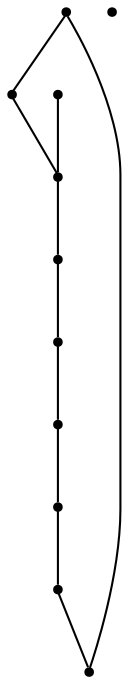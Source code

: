 graph {
  node [shape=point,comment="{\"directed\":false,\"doi\":\"10.4230/LIPIcs.GD.2024.22\",\"figure\":\"2 (3)\"}"]

  v0 [pos="1886.948800072019,752.0742143946238"]
  v1 [pos="1973.7519843633786,658.1377633378019"]
  v2 [pos="1979.849422823865,530.3998561485887"]
  v3 [pos="1902.390624343151,428.6211254600033"]
  v4 [pos="1653.0136714828932,698.6891852149927"]
  v5 [pos="1614.4821187876307,576.9804946307288"]
  v6 [pos="1760.05965445306,768.2541933209693"]
  v7 [pos="1797.624264752022,687.0760701927715"]
  v8 [pos="1777.6187102186589,400.4368839542418"]
  v9 [pos="1663.9165360573083,459.02636281555704"]
  v10 [pos="1730.3598735932792,640.091059398577"]

  v0 -- v6 [id="-1",pos="1886.948800072019,752.0742143946238 1861.5774002458984,765.3723894135925 1832.6774425761078,772.7293104882549 1802.0587047454721,772.7293104882549 1787.6340442897047,772.729310488255 1773.590853304464,771.0965114849384 1760.05965445306,768.2541933209693"]
  v10 -- v4 [id="-2",pos="1730.3598735932792,640.091059398577 1653.0136714828932,698.6891852149927 1653.0136714828932,698.6891852149927 1653.0136714828932,698.6891852149927"]
  v9 -- v8 [id="-3",pos="1663.9165360573083,459.02636281555704 1693.2692314468516,427.80075438803067 1732.9604768105198,406.23000337873384 1777.6187102186589,400.4368839542418"]
  v8 -- v3 [id="-4",pos="1777.6187102186589,400.4368839542418 1785.6063990015382,399.3552129861837 1793.7695668461654,398.8160249367578 1802.0587047454721,398.8160249367578 1839.1021724515604,398.8160249367578 1873.6298811648242,409.5842667251585 1902.390624343151,428.6211254600033"]
  v6 -- v4 [id="-6",pos="1760.05965445306,768.2541933209693 1716.7042070534444,758.0597032455037 1679.0648886786669,733.015946799192 1653.0136714828932,698.6891852149927"]
  v4 -- v5 [id="-7",pos="1653.0136714828932,698.6891852149927 1629.192482611714,667.3242737317464 1615.057279235665,628.1988726223283 1614.4821187876307,576.9804946307288"]
  v5 -- v9 [id="-8",pos="1614.4821187876307,576.9804946307288 1615.057279235665,537.0271696698833 1633.716895797158,492.6390007453267 1663.9165360573083,459.02636281555704"]
  v3 -- v2 [id="-9",pos="1902.390624343151,428.6211254600033 1939.43126018101,451.66007008970644 1967.417353672035,487.65472891148215 1979.849422823865,530.3998561485887"]
  v2 -- v1 [id="-10",pos="1979.849422823865,530.3998561485887 1986.114027943871,547.7218650103687 1989.0602574468865,566.40327022259 1989.0602574468865,585.7726677125064 1989.0602574468867,611.5376957608564 1983.8471630382835,636.0853818837579 1973.7519843633786,658.1377633378019"]
  v1 -- v0 [id="-11",pos="1973.7519843633786,658.1377633378019 1957.262359335322,699.0530199270057 1926.1503322532008,732.3578228165132 1886.948800072019,752.0742143946238"]
}